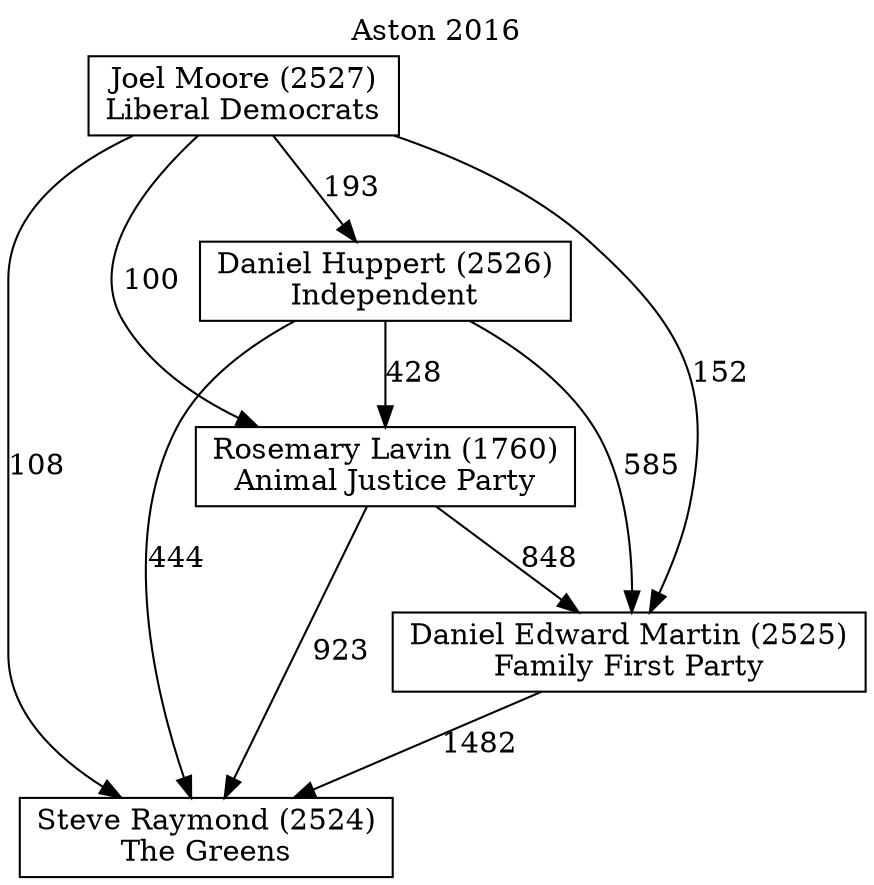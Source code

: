 // House preference flow
digraph "Steve Raymond (2524)_Aston_2016" {
	graph [label="Aston 2016" labelloc=t mclimit=10]
	node [shape=box]
	"Steve Raymond (2524)" [label="Steve Raymond (2524)
The Greens"]
	"Joel Moore (2527)" [label="Joel Moore (2527)
Liberal Democrats"]
	"Daniel Huppert (2526)" [label="Daniel Huppert (2526)
Independent"]
	"Daniel Edward Martin (2525)" [label="Daniel Edward Martin (2525)
Family First Party"]
	"Rosemary Lavin (1760)" [label="Rosemary Lavin (1760)
Animal Justice Party"]
	"Rosemary Lavin (1760)" -> "Steve Raymond (2524)" [label=923]
	"Joel Moore (2527)" -> "Rosemary Lavin (1760)" [label=100]
	"Joel Moore (2527)" -> "Daniel Edward Martin (2525)" [label=152]
	"Daniel Edward Martin (2525)" -> "Steve Raymond (2524)" [label=1482]
	"Daniel Huppert (2526)" -> "Steve Raymond (2524)" [label=444]
	"Daniel Huppert (2526)" -> "Daniel Edward Martin (2525)" [label=585]
	"Daniel Huppert (2526)" -> "Rosemary Lavin (1760)" [label=428]
	"Rosemary Lavin (1760)" -> "Daniel Edward Martin (2525)" [label=848]
	"Joel Moore (2527)" -> "Daniel Huppert (2526)" [label=193]
	"Joel Moore (2527)" -> "Steve Raymond (2524)" [label=108]
}
